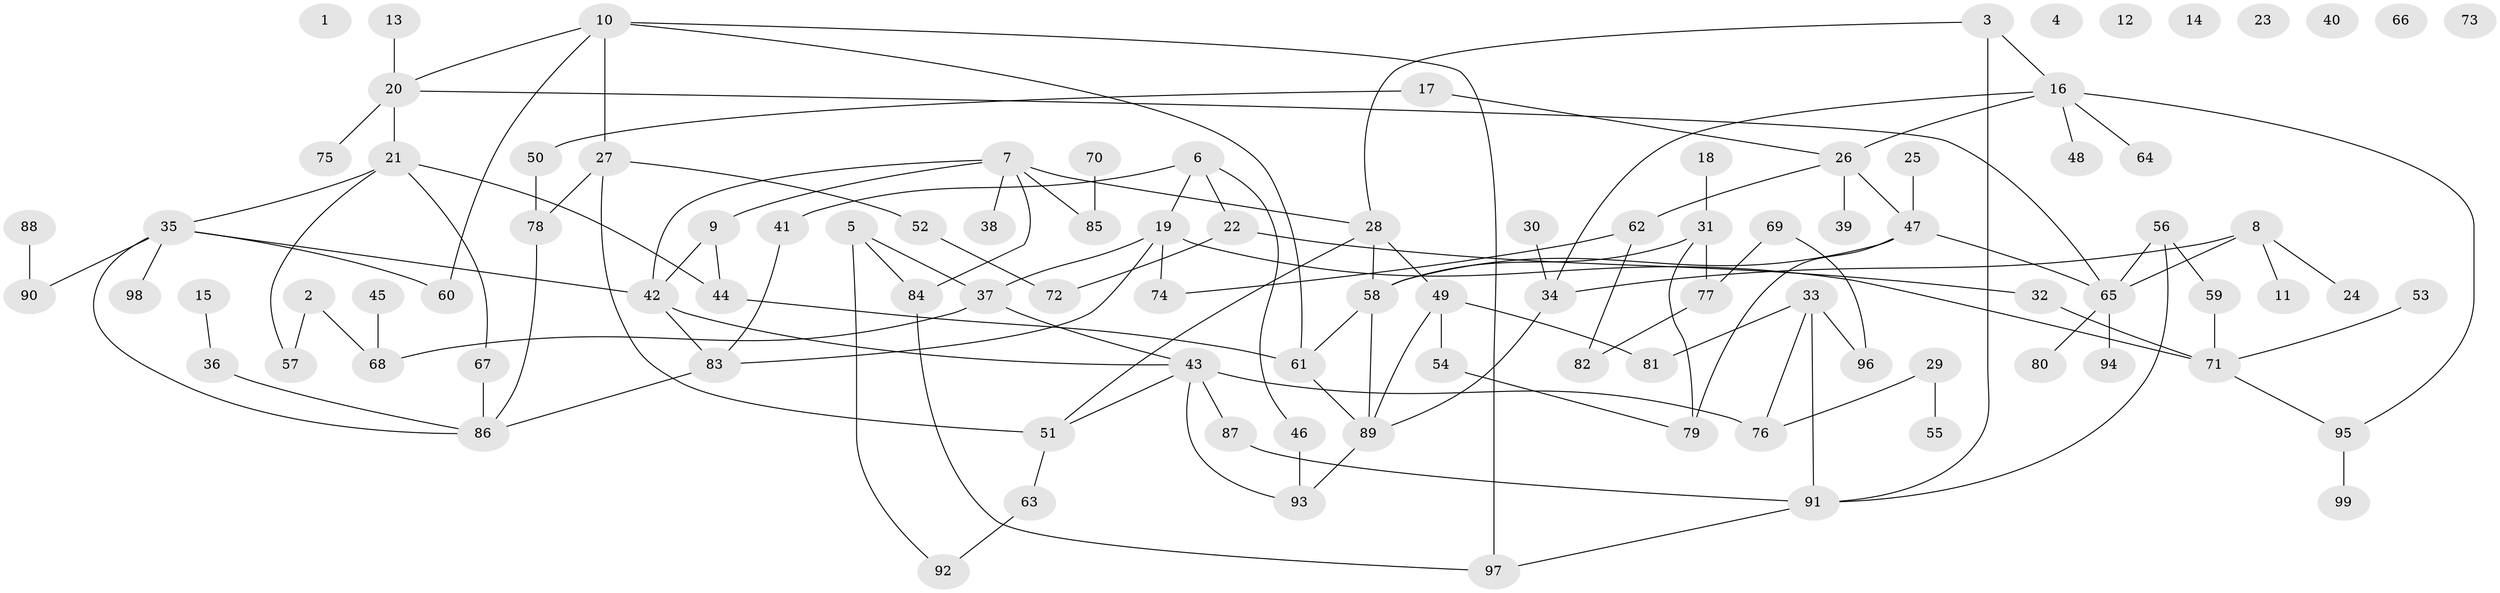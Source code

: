 // Generated by graph-tools (version 1.1) at 2025/40/03/09/25 04:40:23]
// undirected, 99 vertices, 129 edges
graph export_dot {
graph [start="1"]
  node [color=gray90,style=filled];
  1;
  2;
  3;
  4;
  5;
  6;
  7;
  8;
  9;
  10;
  11;
  12;
  13;
  14;
  15;
  16;
  17;
  18;
  19;
  20;
  21;
  22;
  23;
  24;
  25;
  26;
  27;
  28;
  29;
  30;
  31;
  32;
  33;
  34;
  35;
  36;
  37;
  38;
  39;
  40;
  41;
  42;
  43;
  44;
  45;
  46;
  47;
  48;
  49;
  50;
  51;
  52;
  53;
  54;
  55;
  56;
  57;
  58;
  59;
  60;
  61;
  62;
  63;
  64;
  65;
  66;
  67;
  68;
  69;
  70;
  71;
  72;
  73;
  74;
  75;
  76;
  77;
  78;
  79;
  80;
  81;
  82;
  83;
  84;
  85;
  86;
  87;
  88;
  89;
  90;
  91;
  92;
  93;
  94;
  95;
  96;
  97;
  98;
  99;
  2 -- 57;
  2 -- 68;
  3 -- 16;
  3 -- 28;
  3 -- 91;
  5 -- 37;
  5 -- 84;
  5 -- 92;
  6 -- 19;
  6 -- 22;
  6 -- 41;
  6 -- 46;
  7 -- 9;
  7 -- 28;
  7 -- 38;
  7 -- 42;
  7 -- 84;
  7 -- 85;
  8 -- 11;
  8 -- 24;
  8 -- 34;
  8 -- 65;
  9 -- 42;
  9 -- 44;
  10 -- 20;
  10 -- 27;
  10 -- 60;
  10 -- 61;
  10 -- 97;
  13 -- 20;
  15 -- 36;
  16 -- 26;
  16 -- 34;
  16 -- 48;
  16 -- 64;
  16 -- 95;
  17 -- 26;
  17 -- 50;
  18 -- 31;
  19 -- 37;
  19 -- 71;
  19 -- 74;
  19 -- 83;
  20 -- 21;
  20 -- 65;
  20 -- 75;
  21 -- 35;
  21 -- 44;
  21 -- 57;
  21 -- 67;
  22 -- 32;
  22 -- 72;
  25 -- 47;
  26 -- 39;
  26 -- 47;
  26 -- 62;
  27 -- 51;
  27 -- 52;
  27 -- 78;
  28 -- 49;
  28 -- 51;
  28 -- 58;
  29 -- 55;
  29 -- 76;
  30 -- 34;
  31 -- 58;
  31 -- 77;
  31 -- 79;
  32 -- 71;
  33 -- 76;
  33 -- 81;
  33 -- 91;
  33 -- 96;
  34 -- 89;
  35 -- 42;
  35 -- 60;
  35 -- 86;
  35 -- 90;
  35 -- 98;
  36 -- 86;
  37 -- 43;
  37 -- 68;
  41 -- 83;
  42 -- 43;
  42 -- 83;
  43 -- 51;
  43 -- 76;
  43 -- 87;
  43 -- 93;
  44 -- 61;
  45 -- 68;
  46 -- 93;
  47 -- 58;
  47 -- 65;
  47 -- 79;
  49 -- 54;
  49 -- 81;
  49 -- 89;
  50 -- 78;
  51 -- 63;
  52 -- 72;
  53 -- 71;
  54 -- 79;
  56 -- 59;
  56 -- 65;
  56 -- 91;
  58 -- 61;
  58 -- 89;
  59 -- 71;
  61 -- 89;
  62 -- 74;
  62 -- 82;
  63 -- 92;
  65 -- 80;
  65 -- 94;
  67 -- 86;
  69 -- 77;
  69 -- 96;
  70 -- 85;
  71 -- 95;
  77 -- 82;
  78 -- 86;
  83 -- 86;
  84 -- 97;
  87 -- 91;
  88 -- 90;
  89 -- 93;
  91 -- 97;
  95 -- 99;
}
